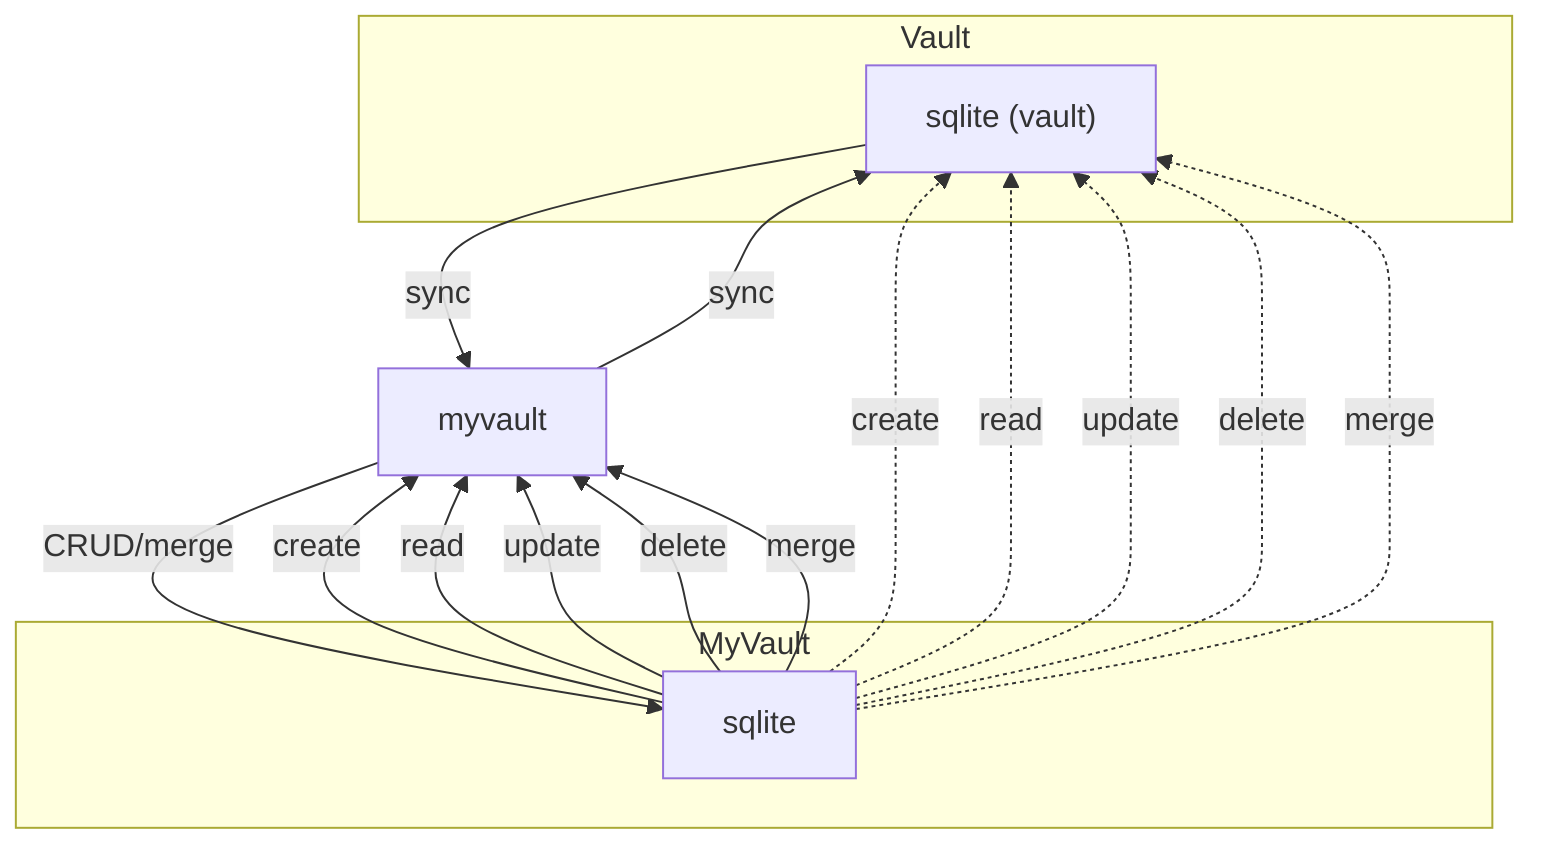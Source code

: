 flowchart TD
    subgraph Vault
        vault_db["sqlite (vault)"]
    end
    subgraph MyVault
        myvault_db["sqlite"]
    end

    myvault_db -->|create| myvault
    myvault_db -->|read| myvault
    myvault_db -->|update| myvault
    myvault_db -->|delete| myvault
    myvault_db -->|merge| myvault

    myvault -->|sync| vault_db
    vault_db -->|sync| myvault
    myvault -->|CRUD/merge| myvault_db

    %% Direct operations to vault
    myvault_db -.->|create| vault_db
    myvault_db -.->|read| vault_db
    myvault_db -.->|update| vault_db
    myvault_db -.->|delete| vault_db
    myvault_db -.->|merge| vault_db